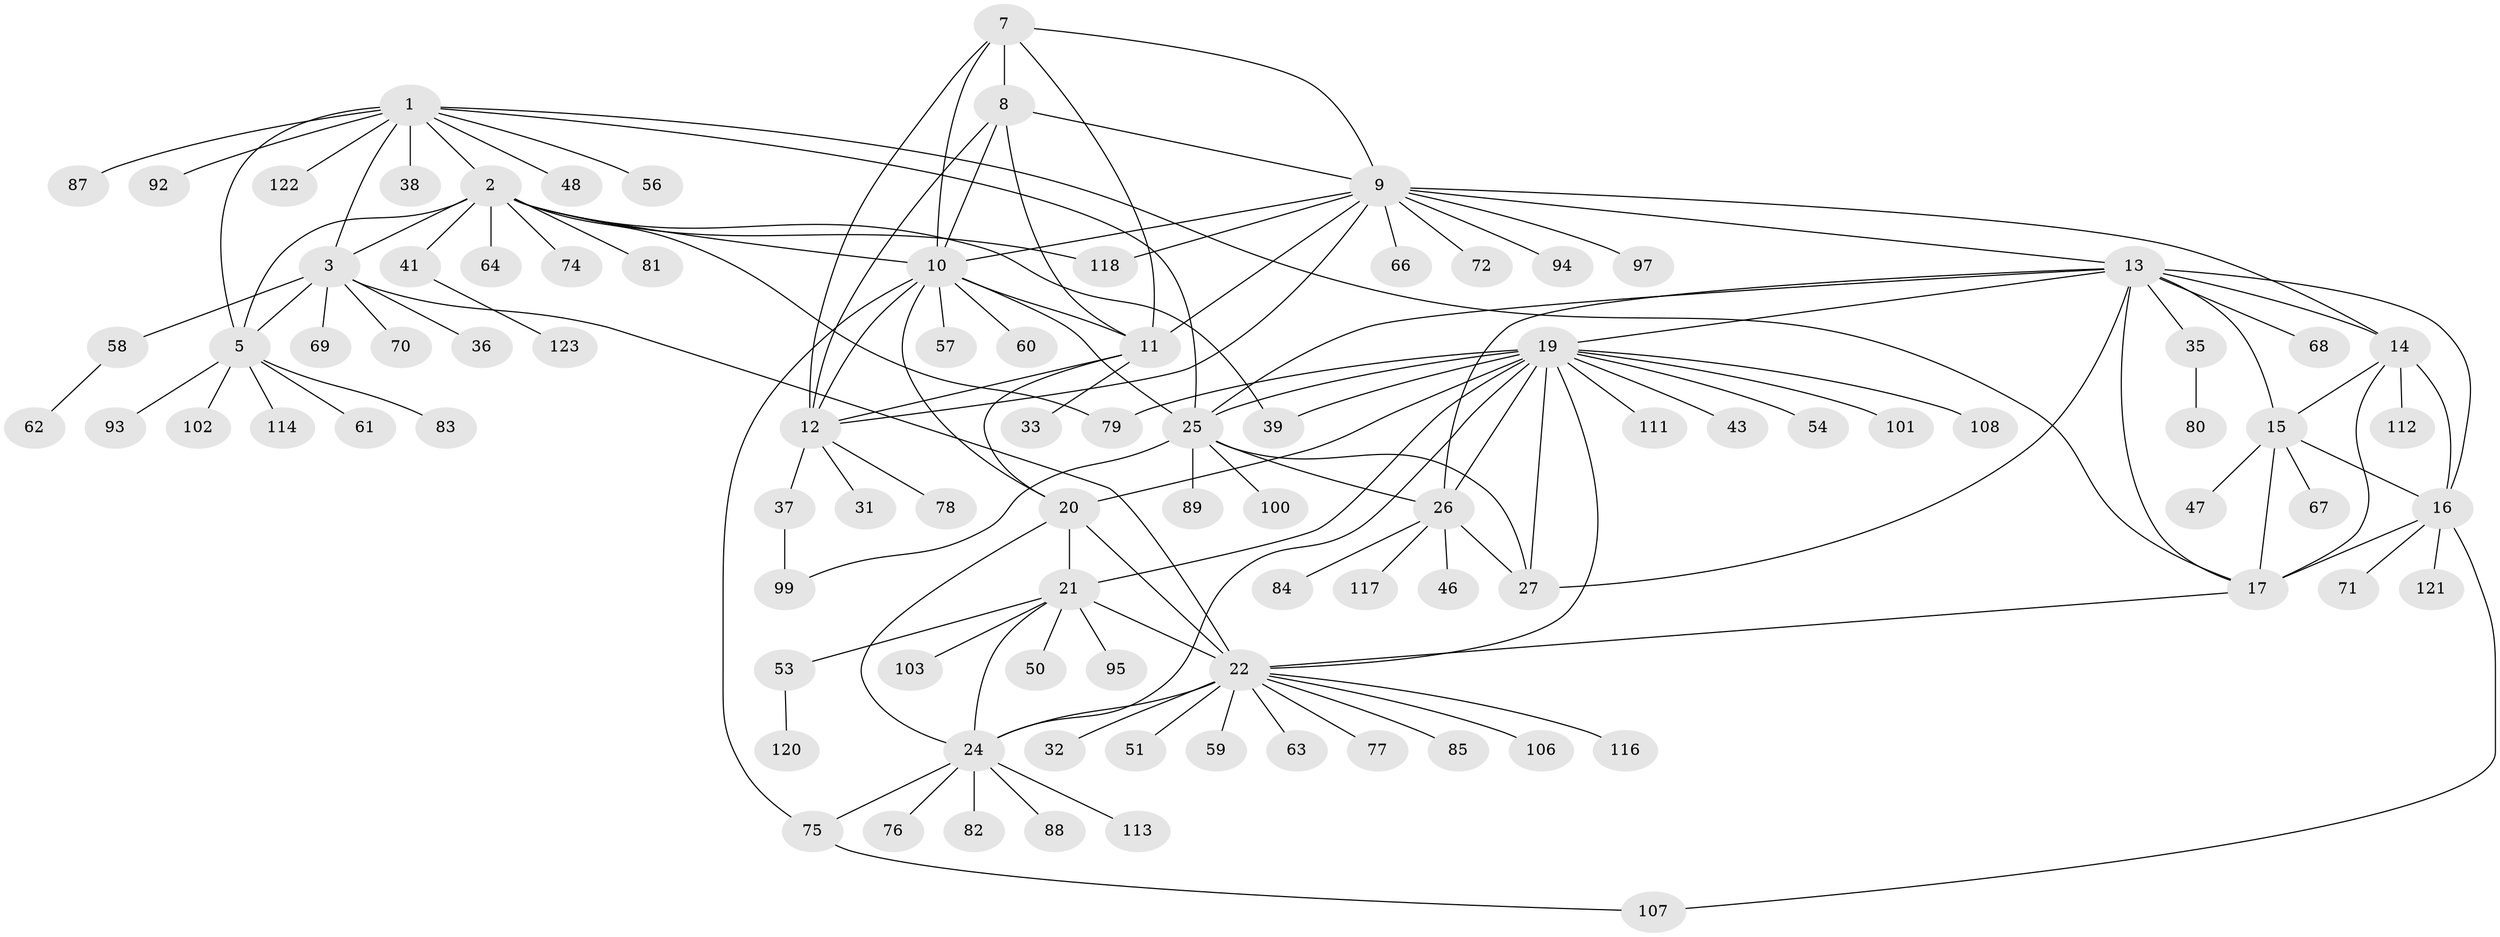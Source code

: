 // Generated by graph-tools (version 1.1) at 2025/52/02/27/25 19:52:22]
// undirected, 95 vertices, 139 edges
graph export_dot {
graph [start="1"]
  node [color=gray90,style=filled];
  1 [super="+119"];
  2 [super="+4"];
  3 [super="+6"];
  5 [super="+65"];
  7 [super="+96"];
  8;
  9 [super="+73"];
  10 [super="+91"];
  11 [super="+55"];
  12 [super="+110"];
  13 [super="+30"];
  14 [super="+49"];
  15 [super="+98"];
  16 [super="+18"];
  17 [super="+52"];
  19 [super="+28"];
  20 [super="+42"];
  21 [super="+45"];
  22 [super="+23"];
  24 [super="+109"];
  25 [super="+44"];
  26 [super="+105"];
  27 [super="+29"];
  31 [super="+34"];
  32;
  33;
  35;
  36;
  37 [super="+40"];
  38;
  39;
  41;
  43;
  46;
  47;
  48;
  50;
  51;
  53 [super="+86"];
  54;
  56;
  57;
  58 [super="+104"];
  59;
  60;
  61;
  62 [super="+90"];
  63;
  64;
  66;
  67;
  68;
  69;
  70;
  71;
  72;
  74;
  75;
  76;
  77;
  78;
  79;
  80;
  81;
  82;
  83;
  84 [super="+115"];
  85;
  87;
  88;
  89;
  92;
  93;
  94;
  95;
  97;
  99;
  100;
  101;
  102;
  103;
  106;
  107;
  108;
  111;
  112;
  113;
  114;
  116;
  117;
  118;
  120;
  121;
  122;
  123;
  1 -- 2 [weight=2];
  1 -- 3 [weight=2];
  1 -- 5;
  1 -- 17;
  1 -- 25;
  1 -- 38;
  1 -- 48;
  1 -- 56;
  1 -- 87;
  1 -- 92;
  1 -- 122;
  2 -- 3 [weight=4];
  2 -- 5 [weight=2];
  2 -- 39;
  2 -- 64;
  2 -- 74;
  2 -- 79;
  2 -- 118;
  2 -- 41;
  2 -- 10;
  2 -- 81;
  3 -- 5 [weight=2];
  3 -- 69;
  3 -- 36;
  3 -- 70;
  3 -- 58;
  3 -- 22;
  5 -- 61;
  5 -- 83;
  5 -- 93;
  5 -- 102;
  5 -- 114;
  7 -- 8;
  7 -- 9;
  7 -- 10;
  7 -- 11;
  7 -- 12;
  8 -- 9;
  8 -- 10;
  8 -- 11;
  8 -- 12;
  9 -- 10;
  9 -- 11;
  9 -- 12;
  9 -- 13;
  9 -- 66;
  9 -- 72;
  9 -- 94;
  9 -- 97;
  9 -- 118;
  9 -- 14;
  10 -- 11;
  10 -- 12;
  10 -- 20;
  10 -- 25;
  10 -- 57;
  10 -- 60;
  10 -- 75;
  11 -- 12;
  11 -- 33;
  11 -- 20;
  12 -- 31;
  12 -- 37;
  12 -- 78;
  13 -- 14;
  13 -- 15;
  13 -- 16 [weight=2];
  13 -- 17;
  13 -- 68;
  13 -- 19;
  13 -- 35;
  13 -- 25;
  13 -- 26;
  13 -- 27 [weight=2];
  14 -- 15;
  14 -- 16 [weight=2];
  14 -- 17;
  14 -- 112;
  15 -- 16 [weight=2];
  15 -- 17;
  15 -- 47;
  15 -- 67;
  16 -- 17 [weight=2];
  16 -- 71;
  16 -- 121;
  16 -- 107;
  17 -- 22;
  19 -- 20;
  19 -- 21;
  19 -- 22 [weight=2];
  19 -- 24;
  19 -- 79;
  19 -- 101;
  19 -- 39;
  19 -- 43;
  19 -- 108;
  19 -- 111;
  19 -- 54;
  19 -- 25;
  19 -- 26;
  19 -- 27 [weight=2];
  20 -- 21;
  20 -- 22 [weight=2];
  20 -- 24;
  21 -- 22 [weight=2];
  21 -- 24;
  21 -- 53;
  21 -- 95;
  21 -- 103;
  21 -- 50;
  22 -- 24 [weight=2];
  22 -- 32;
  22 -- 51;
  22 -- 63;
  22 -- 77;
  22 -- 106;
  22 -- 116;
  22 -- 85;
  22 -- 59;
  24 -- 75;
  24 -- 76;
  24 -- 82;
  24 -- 88;
  24 -- 113;
  25 -- 26;
  25 -- 27 [weight=2];
  25 -- 89;
  25 -- 99;
  25 -- 100;
  26 -- 27 [weight=2];
  26 -- 46;
  26 -- 84;
  26 -- 117;
  35 -- 80;
  37 -- 99;
  41 -- 123;
  53 -- 120;
  58 -- 62;
  75 -- 107;
}
